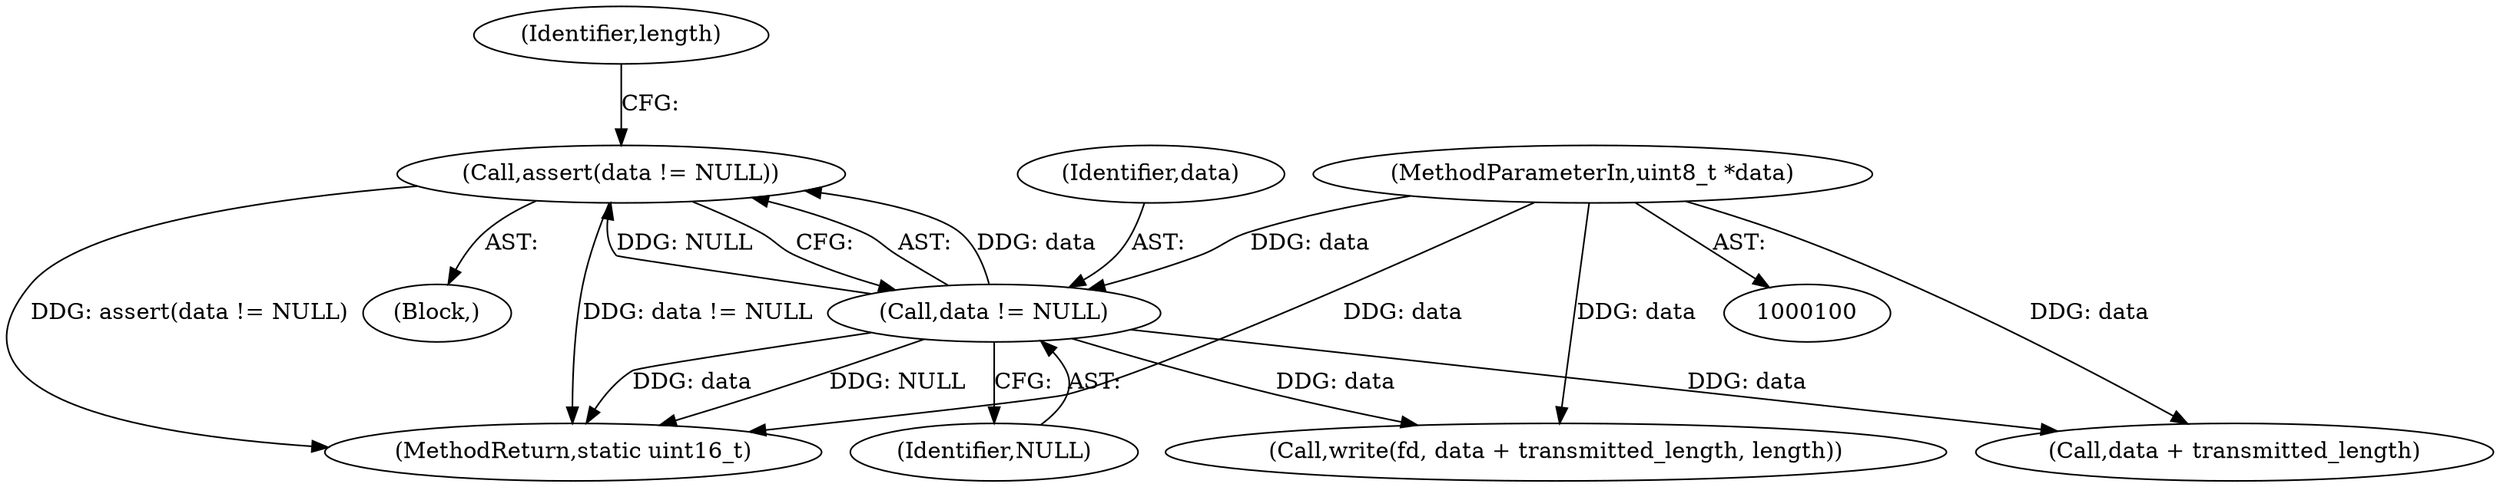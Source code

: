 digraph "0_Android_472271b153c5dc53c28beac55480a8d8434b2d5c_54@API" {
"1000105" [label="(Call,assert(data != NULL))"];
"1000106" [label="(Call,data != NULL)"];
"1000102" [label="(MethodParameterIn,uint8_t *data)"];
"1000111" [label="(Identifier,length)"];
"1000102" [label="(MethodParameterIn,uint8_t *data)"];
"1000108" [label="(Identifier,NULL)"];
"1000126" [label="(Call,write(fd, data + transmitted_length, length))"];
"1000104" [label="(Block,)"];
"1000157" [label="(MethodReturn,static uint16_t)"];
"1000105" [label="(Call,assert(data != NULL))"];
"1000106" [label="(Call,data != NULL)"];
"1000128" [label="(Call,data + transmitted_length)"];
"1000107" [label="(Identifier,data)"];
"1000105" -> "1000104"  [label="AST: "];
"1000105" -> "1000106"  [label="CFG: "];
"1000106" -> "1000105"  [label="AST: "];
"1000111" -> "1000105"  [label="CFG: "];
"1000105" -> "1000157"  [label="DDG: assert(data != NULL)"];
"1000105" -> "1000157"  [label="DDG: data != NULL"];
"1000106" -> "1000105"  [label="DDG: data"];
"1000106" -> "1000105"  [label="DDG: NULL"];
"1000106" -> "1000108"  [label="CFG: "];
"1000107" -> "1000106"  [label="AST: "];
"1000108" -> "1000106"  [label="AST: "];
"1000106" -> "1000157"  [label="DDG: NULL"];
"1000106" -> "1000157"  [label="DDG: data"];
"1000102" -> "1000106"  [label="DDG: data"];
"1000106" -> "1000126"  [label="DDG: data"];
"1000106" -> "1000128"  [label="DDG: data"];
"1000102" -> "1000100"  [label="AST: "];
"1000102" -> "1000157"  [label="DDG: data"];
"1000102" -> "1000126"  [label="DDG: data"];
"1000102" -> "1000128"  [label="DDG: data"];
}
